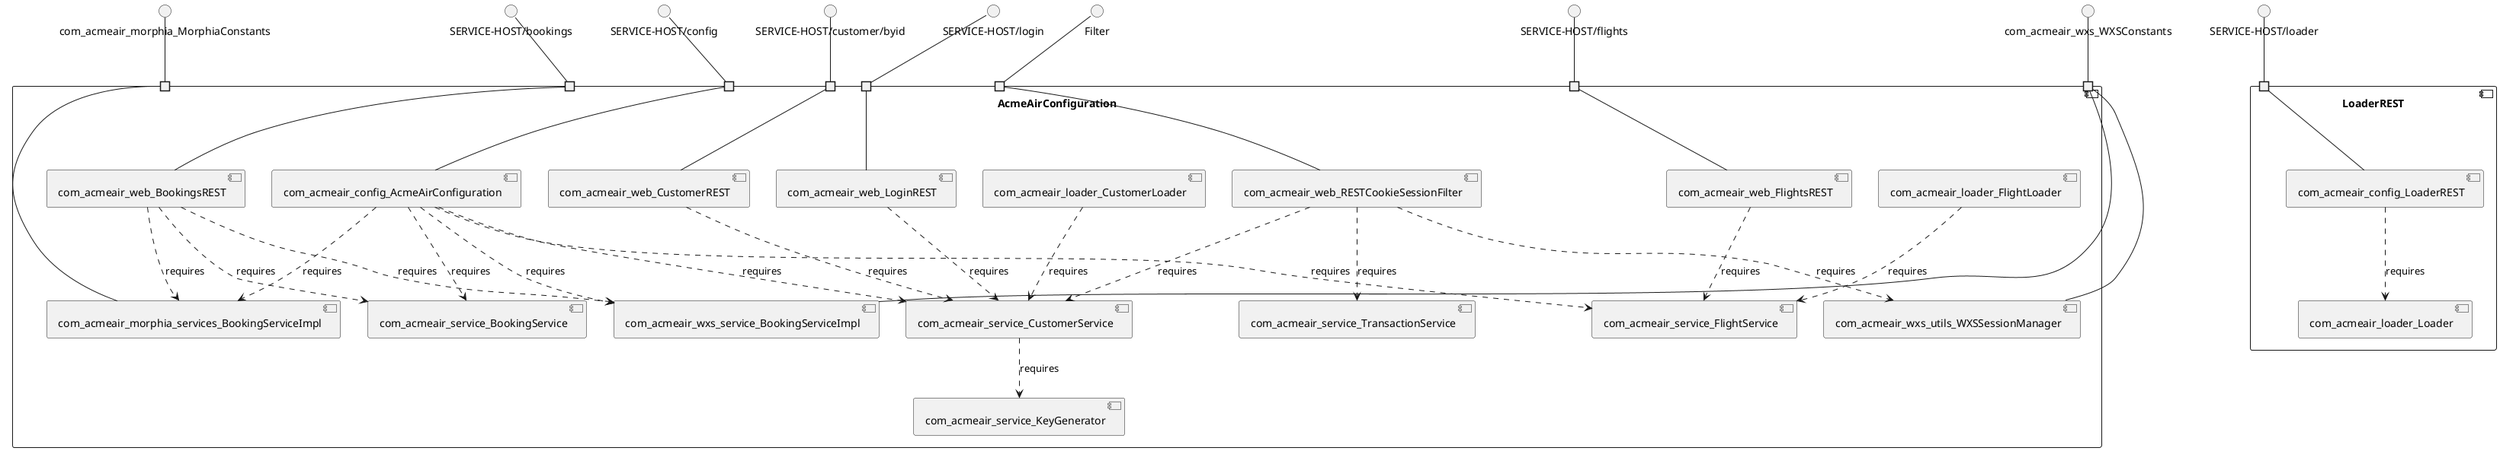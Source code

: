 @startuml
skinparam fixCircleLabelOverlapping true
skinparam componentStyle uml2
component "AcmeAirConfiguration\n\n\n\n\n\n" {
[com_acmeair_loader_CustomerLoader]
[com_acmeair_web_RESTCookieSessionFilter]
[com_acmeair_wxs_service_BookingServiceImpl]
[com_acmeair_service_CustomerService]
[com_acmeair_service_FlightService]
[com_acmeair_web_BookingsREST]
[com_acmeair_loader_FlightLoader]
[com_acmeair_web_CustomerREST]
[com_acmeair_morphia_services_BookingServiceImpl]
[com_acmeair_web_LoginREST]
[com_acmeair_service_KeyGenerator]
[com_acmeair_wxs_utils_WXSSessionManager]
[com_acmeair_service_BookingService]
[com_acmeair_service_TransactionService]
[com_acmeair_config_AcmeAirConfiguration]
[com_acmeair_web_FlightsREST]
portin " " as AcmeAirConfiguration_requires_com_acmeair_morphia_MorphiaConstants
portin " " as AcmeAirConfiguration_requires_Filter
portin " " as AcmeAirConfiguration_requires_SERVICE_HOST_bookings
portin " " as AcmeAirConfiguration_requires_SERVICE_HOST_login
portin " " as AcmeAirConfiguration_requires_SERVICE_HOST_config
portin " " as AcmeAirConfiguration_requires_com_acmeair_wxs_WXSConstants
portin " " as AcmeAirConfiguration_requires_SERVICE_HOST_customer_byid
portin " " as AcmeAirConfiguration_requires_SERVICE_HOST_flights
[com_acmeair_web_BookingsREST]..>[com_acmeair_service_BookingService] : requires
[com_acmeair_config_AcmeAirConfiguration]..>[com_acmeair_service_CustomerService] : requires
[com_acmeair_web_BookingsREST]..>[com_acmeair_morphia_services_BookingServiceImpl] : requires
[com_acmeair_web_LoginREST]..>[com_acmeair_service_CustomerService] : requires
[com_acmeair_web_CustomerREST]..>[com_acmeair_service_CustomerService] : requires
[com_acmeair_web_RESTCookieSessionFilter]..>[com_acmeair_wxs_utils_WXSSessionManager] : requires
[com_acmeair_config_AcmeAirConfiguration]..>[com_acmeair_service_BookingService] : requires
[com_acmeair_web_FlightsREST]..>[com_acmeair_service_FlightService] : requires
[com_acmeair_config_AcmeAirConfiguration]..>[com_acmeair_service_FlightService] : requires
[com_acmeair_service_CustomerService]..>[com_acmeair_service_KeyGenerator] : requires
[com_acmeair_config_AcmeAirConfiguration]..>[com_acmeair_morphia_services_BookingServiceImpl] : requires
[com_acmeair_web_BookingsREST]..>[com_acmeair_wxs_service_BookingServiceImpl] : requires
[com_acmeair_web_RESTCookieSessionFilter]..>[com_acmeair_service_CustomerService] : requires
[com_acmeair_loader_CustomerLoader]..>[com_acmeair_service_CustomerService] : requires
[com_acmeair_loader_FlightLoader]..>[com_acmeair_service_FlightService] : requires
[com_acmeair_config_AcmeAirConfiguration]..>[com_acmeair_wxs_service_BookingServiceImpl] : requires
[com_acmeair_web_RESTCookieSessionFilter]..>[com_acmeair_service_TransactionService] : requires
"AcmeAirConfiguration_requires_SERVICE_HOST_flights"--[com_acmeair_web_FlightsREST]
"AcmeAirConfiguration_requires_com_acmeair_wxs_WXSConstants"--[com_acmeair_wxs_service_BookingServiceImpl]
"AcmeAirConfiguration_requires_SERVICE_HOST_config"--[com_acmeair_config_AcmeAirConfiguration]
"AcmeAirConfiguration_requires_SERVICE_HOST_bookings"--[com_acmeair_web_BookingsREST]
"AcmeAirConfiguration_requires_SERVICE_HOST_customer_byid"--[com_acmeair_web_CustomerREST]
"AcmeAirConfiguration_requires_com_acmeair_wxs_WXSConstants"--[com_acmeair_wxs_utils_WXSSessionManager]
"AcmeAirConfiguration_requires_Filter"--[com_acmeair_web_RESTCookieSessionFilter]
"AcmeAirConfiguration_requires_SERVICE_HOST_login"--[com_acmeair_web_LoginREST]
"AcmeAirConfiguration_requires_com_acmeair_morphia_MorphiaConstants"--[com_acmeair_morphia_services_BookingServiceImpl]
}
interface "Filter" as interface.Filter
interface.Filter--"AcmeAirConfiguration_requires_Filter"
interface "SERVICE-HOST/bookings" as interface.SERVICE_HOST_bookings
interface.SERVICE_HOST_bookings--"AcmeAirConfiguration_requires_SERVICE_HOST_bookings"
interface "SERVICE-HOST/config" as interface.SERVICE_HOST_config
interface.SERVICE_HOST_config--"AcmeAirConfiguration_requires_SERVICE_HOST_config"
interface "SERVICE-HOST/customer/byid" as interface.SERVICE_HOST_customer_byid
interface.SERVICE_HOST_customer_byid--"AcmeAirConfiguration_requires_SERVICE_HOST_customer_byid"
interface "SERVICE-HOST/flights" as interface.SERVICE_HOST_flights
interface.SERVICE_HOST_flights--"AcmeAirConfiguration_requires_SERVICE_HOST_flights"
interface "SERVICE-HOST/login" as interface.SERVICE_HOST_login
interface.SERVICE_HOST_login--"AcmeAirConfiguration_requires_SERVICE_HOST_login"
interface "com_acmeair_morphia_MorphiaConstants" as interface.com_acmeair_morphia_MorphiaConstants
interface.com_acmeair_morphia_MorphiaConstants--"AcmeAirConfiguration_requires_com_acmeair_morphia_MorphiaConstants"
interface "com_acmeair_wxs_WXSConstants" as interface.com_acmeair_wxs_WXSConstants
interface.com_acmeair_wxs_WXSConstants--"AcmeAirConfiguration_requires_com_acmeair_wxs_WXSConstants"
component "LoaderREST\n\n\n\n\n\n" {
[com_acmeair_loader_Loader]
[com_acmeair_config_LoaderREST]
portin " " as LoaderREST_requires_SERVICE_HOST_loader
[com_acmeair_config_LoaderREST]..>[com_acmeair_loader_Loader] : requires
"LoaderREST_requires_SERVICE_HOST_loader"--[com_acmeair_config_LoaderREST]
}
interface "SERVICE-HOST/loader" as interface.SERVICE_HOST_loader
interface.SERVICE_HOST_loader--"LoaderREST_requires_SERVICE_HOST_loader"

@enduml
